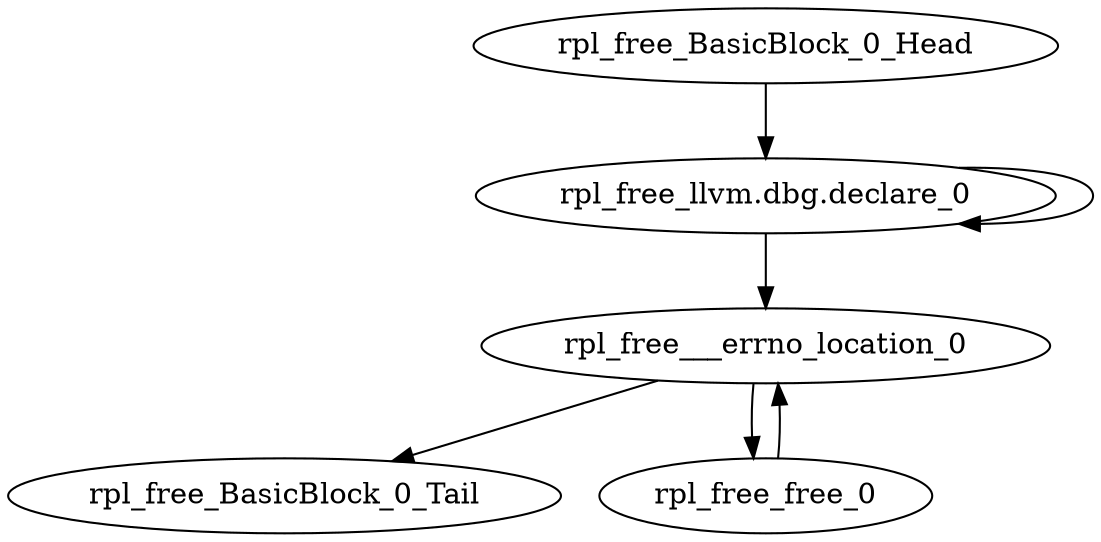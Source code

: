 digraph G {
    "rpl_free___errno_location_0" -> "rpl_free_BasicBlock_0_Tail"
    "rpl_free___errno_location_0" -> "rpl_free_free_0"
    "rpl_free_BasicBlock_0_Head" -> "rpl_free_llvm.dbg.declare_0"
    "rpl_free_free_0" -> "rpl_free___errno_location_0"
    "rpl_free_llvm.dbg.declare_0" -> "rpl_free___errno_location_0"
    "rpl_free_llvm.dbg.declare_0" -> "rpl_free_llvm.dbg.declare_0"
}

